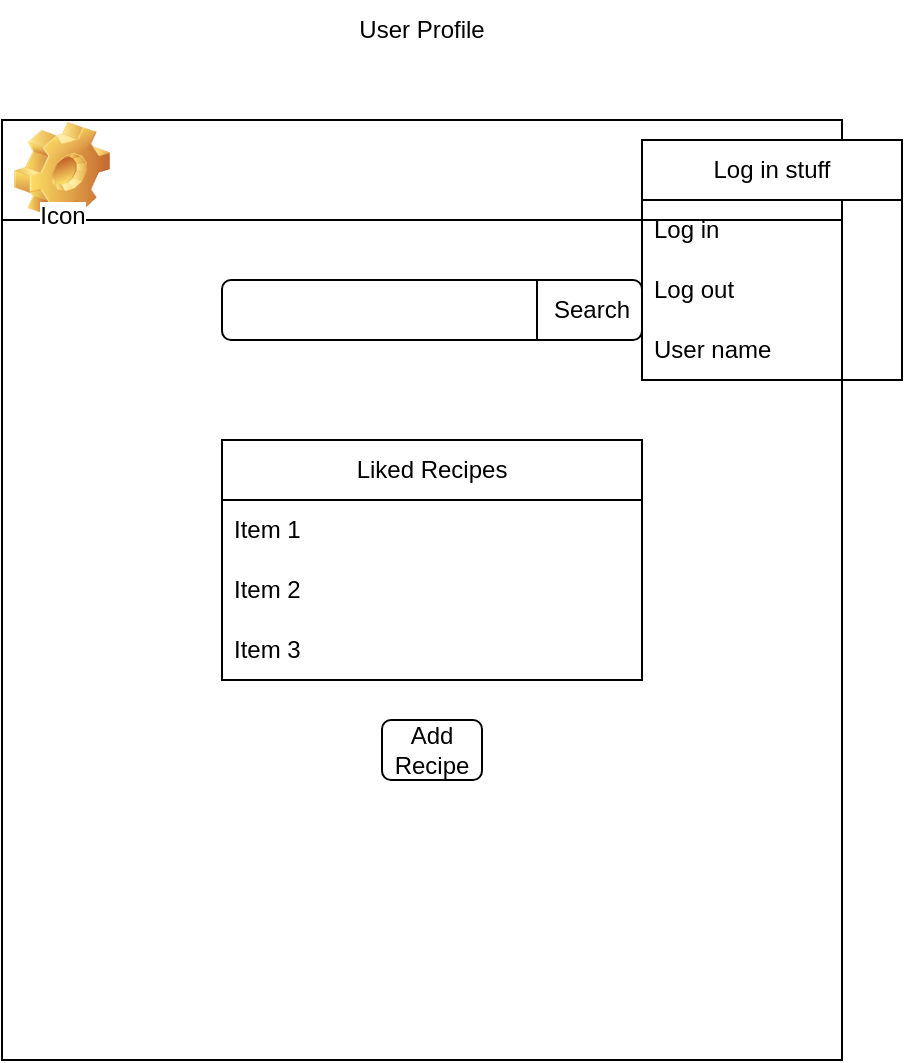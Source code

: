 <mxfile>
    <diagram id="M-L59E-GI4694zQ9ffNq" name="Page-1">
        <mxGraphModel dx="977" dy="598" grid="1" gridSize="10" guides="1" tooltips="1" connect="1" arrows="1" fold="1" page="1" pageScale="1" pageWidth="850" pageHeight="1100" math="0" shadow="0">
            <root>
                <mxCell id="0"/>
                <mxCell id="1" parent="0"/>
                <mxCell id="3" value="" style="rounded=0;whiteSpace=wrap;html=1;rotation=-90;" parent="1" vertex="1">
                    <mxGeometry x="155" y="155" width="470" height="420" as="geometry"/>
                </mxCell>
                <mxCell id="AtQhm9CQNnOVssbJMfPh-22" value="" style="rounded=0;whiteSpace=wrap;html=1;" parent="1" vertex="1">
                    <mxGeometry x="180" y="130" width="420" height="50" as="geometry"/>
                </mxCell>
                <mxCell id="4" value="" style="rounded=1;whiteSpace=wrap;html=1;" parent="1" vertex="1">
                    <mxGeometry x="290" y="210" width="210" height="30" as="geometry"/>
                </mxCell>
                <mxCell id="5" value="" style="endArrow=none;html=1;entryX=0.75;entryY=0;entryDx=0;entryDy=0;exitX=0.75;exitY=1;exitDx=0;exitDy=0;" parent="1" source="4" target="4" edge="1">
                    <mxGeometry width="50" height="50" relative="1" as="geometry">
                        <mxPoint x="340" y="340" as="sourcePoint"/>
                        <mxPoint x="390" y="290" as="targetPoint"/>
                    </mxGeometry>
                </mxCell>
                <mxCell id="6" value="Search" style="text;html=1;align=center;verticalAlign=middle;whiteSpace=wrap;rounded=0;" parent="1" vertex="1">
                    <mxGeometry x="440" y="210" width="70" height="30" as="geometry"/>
                </mxCell>
                <mxCell id="9" value="Liked Recipes" style="swimlane;fontStyle=0;childLayout=stackLayout;horizontal=1;startSize=30;horizontalStack=0;resizeParent=1;resizeParentMax=0;resizeLast=0;collapsible=1;marginBottom=0;whiteSpace=wrap;html=1;" parent="1" vertex="1">
                    <mxGeometry x="290" y="290" width="210" height="120" as="geometry"/>
                </mxCell>
                <mxCell id="10" value="Item 1" style="text;strokeColor=none;fillColor=none;align=left;verticalAlign=middle;spacingLeft=4;spacingRight=4;overflow=hidden;points=[[0,0.5],[1,0.5]];portConstraint=eastwest;rotatable=0;whiteSpace=wrap;html=1;" parent="9" vertex="1">
                    <mxGeometry y="30" width="210" height="30" as="geometry"/>
                </mxCell>
                <mxCell id="11" value="Item 2" style="text;strokeColor=none;fillColor=none;align=left;verticalAlign=middle;spacingLeft=4;spacingRight=4;overflow=hidden;points=[[0,0.5],[1,0.5]];portConstraint=eastwest;rotatable=0;whiteSpace=wrap;html=1;" parent="9" vertex="1">
                    <mxGeometry y="60" width="210" height="30" as="geometry"/>
                </mxCell>
                <mxCell id="12" value="Item 3" style="text;strokeColor=none;fillColor=none;align=left;verticalAlign=middle;spacingLeft=4;spacingRight=4;overflow=hidden;points=[[0,0.5],[1,0.5]];portConstraint=eastwest;rotatable=0;whiteSpace=wrap;html=1;" parent="9" vertex="1">
                    <mxGeometry y="90" width="210" height="30" as="geometry"/>
                </mxCell>
                <mxCell id="14" value="" style="rounded=1;whiteSpace=wrap;html=1;" parent="1" vertex="1">
                    <mxGeometry x="370" y="430" width="50" height="30" as="geometry"/>
                </mxCell>
                <mxCell id="16" value="Add Recipe" style="text;html=1;align=center;verticalAlign=middle;whiteSpace=wrap;rounded=0;" parent="1" vertex="1">
                    <mxGeometry x="365" y="430" width="60" height="30" as="geometry"/>
                </mxCell>
                <mxCell id="19" value="Log in stuff" style="swimlane;fontStyle=0;childLayout=stackLayout;horizontal=1;startSize=30;horizontalStack=0;resizeParent=1;resizeParentMax=0;resizeLast=0;collapsible=1;marginBottom=0;whiteSpace=wrap;html=1;" parent="1" vertex="1">
                    <mxGeometry x="500" y="140" width="130" height="120" as="geometry">
                        <mxRectangle x="490" y="140" width="100" height="30" as="alternateBounds"/>
                    </mxGeometry>
                </mxCell>
                <mxCell id="20" value="Log in" style="text;strokeColor=none;fillColor=none;align=left;verticalAlign=middle;spacingLeft=4;spacingRight=4;overflow=hidden;points=[[0,0.5],[1,0.5]];portConstraint=eastwest;rotatable=0;whiteSpace=wrap;html=1;" parent="19" vertex="1">
                    <mxGeometry y="30" width="130" height="30" as="geometry"/>
                </mxCell>
                <mxCell id="21" value="Log out" style="text;strokeColor=none;fillColor=none;align=left;verticalAlign=middle;spacingLeft=4;spacingRight=4;overflow=hidden;points=[[0,0.5],[1,0.5]];portConstraint=eastwest;rotatable=0;whiteSpace=wrap;html=1;" parent="19" vertex="1">
                    <mxGeometry y="60" width="130" height="30" as="geometry"/>
                </mxCell>
                <mxCell id="22" value="User name" style="text;strokeColor=none;fillColor=none;align=left;verticalAlign=middle;spacingLeft=4;spacingRight=4;overflow=hidden;points=[[0,0.5],[1,0.5]];portConstraint=eastwest;rotatable=0;whiteSpace=wrap;html=1;" parent="19" vertex="1">
                    <mxGeometry y="90" width="130" height="30" as="geometry"/>
                </mxCell>
                <mxCell id="lOH2LuaTSzc0WGJ6L8It-23" value="User Profile" style="text;html=1;align=center;verticalAlign=middle;whiteSpace=wrap;rounded=0;" parent="1" vertex="1">
                    <mxGeometry x="180" y="70" width="420" height="30" as="geometry"/>
                </mxCell>
                <mxCell id="sMnjjsq5BktW9kWy5cTe-22" value="Icon" style="icon;html=1;image=img/clipart/Gear_128x128.png;arcSize=0;" parent="1" vertex="1">
                    <mxGeometry x="200" y="150" width="20" height="10" as="geometry"/>
                </mxCell>
            </root>
        </mxGraphModel>
    </diagram>
    <diagram id="_M6uuXyHeBxnlFEKOqyL" name="Page-2">
        <mxGraphModel dx="427" dy="570" grid="1" gridSize="10" guides="1" tooltips="1" connect="1" arrows="1" fold="1" page="1" pageScale="1" pageWidth="850" pageHeight="1100" math="0" shadow="0">
            <root>
                <mxCell id="0"/>
                <mxCell id="1" parent="0"/>
                <mxCell id="SRypDuVwslyoCsqsW41t-1" value="" style="rounded=0;whiteSpace=wrap;html=1;" vertex="1" parent="1">
                    <mxGeometry x="200" y="120" width="360" height="440" as="geometry"/>
                </mxCell>
                <mxCell id="iyRh9R3h4dWmZBYf4WS2-1" value="Home Page" style="text;html=1;align=center;verticalAlign=middle;whiteSpace=wrap;rounded=0;" vertex="1" parent="1">
                    <mxGeometry x="200" y="40" width="360" height="30" as="geometry"/>
                </mxCell>
                <mxCell id="LCtsZHhHhtrtnIFDJCy3-1" value="" style="whiteSpace=wrap;html=1;aspect=fixed;" vertex="1" parent="1">
                    <mxGeometry x="290" y="210" width="190" height="190" as="geometry"/>
                </mxCell>
                <mxCell id="LCtsZHhHhtrtnIFDJCy3-2" value="" style="shape=flexArrow;endArrow=classic;html=1;width=14;endSize=2.67;" edge="1" parent="1">
                    <mxGeometry width="50" height="50" relative="1" as="geometry">
                        <mxPoint x="260" y="310" as="sourcePoint"/>
                        <mxPoint x="230" y="310" as="targetPoint"/>
                        <Array as="points">
                            <mxPoint x="240" y="310"/>
                        </Array>
                    </mxGeometry>
                </mxCell>
                <mxCell id="LCtsZHhHhtrtnIFDJCy3-8" value="skip" style="edgeLabel;html=1;align=center;verticalAlign=middle;resizable=0;points=[];" vertex="1" connectable="0" parent="LCtsZHhHhtrtnIFDJCy3-2">
                    <mxGeometry x="-0.076" y="-1" relative="1" as="geometry">
                        <mxPoint as="offset"/>
                    </mxGeometry>
                </mxCell>
                <mxCell id="LCtsZHhHhtrtnIFDJCy3-4" value="" style="shape=flexArrow;endArrow=classic;html=1;width=17.857;endSize=5.579;" edge="1" parent="1">
                    <mxGeometry width="50" height="50" relative="1" as="geometry">
                        <mxPoint x="500" y="310" as="sourcePoint"/>
                        <mxPoint x="530" y="310.1" as="targetPoint"/>
                    </mxGeometry>
                </mxCell>
                <mxCell id="LCtsZHhHhtrtnIFDJCy3-9" value="like" style="edgeLabel;html=1;align=center;verticalAlign=middle;resizable=0;points=[];" vertex="1" connectable="0" parent="LCtsZHhHhtrtnIFDJCy3-4">
                    <mxGeometry x="0.124" y="1" relative="1" as="geometry">
                        <mxPoint as="offset"/>
                    </mxGeometry>
                </mxCell>
                <mxCell id="LCtsZHhHhtrtnIFDJCy3-5" value="" style="shape=image;html=1;verticalLabelPosition=bottom;verticalAlign=top;imageAspect=1;aspect=fixed;image=img/clipart/Gear_128x128.png" vertex="1" parent="1">
                    <mxGeometry x="339.5" y="220" width="91" height="106.75" as="geometry"/>
                </mxCell>
                <mxCell id="LCtsZHhHhtrtnIFDJCy3-7" value="Recipe name" style="text;html=1;align=center;verticalAlign=middle;whiteSpace=wrap;rounded=0;" vertex="1" parent="1">
                    <mxGeometry x="355" y="340" width="60" height="30" as="geometry"/>
                </mxCell>
                <mxCell id="LCtsZHhHhtrtnIFDJCy3-10" value="" style="rounded=0;whiteSpace=wrap;html=1;" vertex="1" parent="1">
                    <mxGeometry x="200" y="120" width="360" height="40" as="geometry"/>
                </mxCell>
                <mxCell id="V0B5NWgLNqydhyVuOmM3-1" value="Log in stuff" style="swimlane;fontStyle=0;childLayout=stackLayout;horizontal=1;startSize=30;horizontalStack=0;resizeParent=1;resizeParentMax=0;resizeLast=0;collapsible=1;marginBottom=0;whiteSpace=wrap;html=1;" vertex="1" parent="1">
                    <mxGeometry x="480" y="130" width="130" height="150" as="geometry">
                        <mxRectangle x="450" y="125" width="100" height="30" as="alternateBounds"/>
                    </mxGeometry>
                </mxCell>
                <mxCell id="V0B5NWgLNqydhyVuOmM3-2" value="Log in" style="text;strokeColor=none;fillColor=none;align=left;verticalAlign=middle;spacingLeft=4;spacingRight=4;overflow=hidden;points=[[0,0.5],[1,0.5]];portConstraint=eastwest;rotatable=0;whiteSpace=wrap;html=1;" vertex="1" parent="V0B5NWgLNqydhyVuOmM3-1">
                    <mxGeometry y="30" width="130" height="30" as="geometry"/>
                </mxCell>
                <mxCell id="V0B5NWgLNqydhyVuOmM3-3" value="Log out" style="text;strokeColor=none;fillColor=none;align=left;verticalAlign=middle;spacingLeft=4;spacingRight=4;overflow=hidden;points=[[0,0.5],[1,0.5]];portConstraint=eastwest;rotatable=0;whiteSpace=wrap;html=1;" vertex="1" parent="V0B5NWgLNqydhyVuOmM3-1">
                    <mxGeometry y="60" width="130" height="30" as="geometry"/>
                </mxCell>
                <mxCell id="V0B5NWgLNqydhyVuOmM3-4" value="User name" style="text;strokeColor=none;fillColor=none;align=left;verticalAlign=middle;spacingLeft=4;spacingRight=4;overflow=hidden;points=[[0,0.5],[1,0.5]];portConstraint=eastwest;rotatable=0;whiteSpace=wrap;html=1;" vertex="1" parent="V0B5NWgLNqydhyVuOmM3-1">
                    <mxGeometry y="90" width="130" height="30" as="geometry"/>
                </mxCell>
                <mxCell id="mz-Bb0qC9taHGF9qVF_t-2" value="Sign up" style="text;strokeColor=none;fillColor=none;align=left;verticalAlign=middle;spacingLeft=4;spacingRight=4;overflow=hidden;points=[[0,0.5],[1,0.5]];portConstraint=eastwest;rotatable=0;whiteSpace=wrap;html=1;" vertex="1" parent="V0B5NWgLNqydhyVuOmM3-1">
                    <mxGeometry y="120" width="130" height="30" as="geometry"/>
                </mxCell>
                <mxCell id="mz-Bb0qC9taHGF9qVF_t-1" value="Icon" style="icon;html=1;image=img/clipart/Gear_128x128.png;arcSize=0;" vertex="1" parent="1">
                    <mxGeometry x="210" y="140" width="10" height="10" as="geometry"/>
                </mxCell>
            </root>
        </mxGraphModel>
    </diagram>
    <diagram id="qiX_k7fWRzXqmGggUtIr" name="Page-3">
        <mxGraphModel dx="448" dy="598" grid="1" gridSize="10" guides="1" tooltips="1" connect="1" arrows="1" fold="1" page="1" pageScale="1" pageWidth="850" pageHeight="1100" math="0" shadow="0">
            <root>
                <mxCell id="0"/>
                <mxCell id="1" parent="0"/>
                <mxCell id="0a_6GytLXrHyWoTUpll7-1" value="" style="rounded=0;whiteSpace=wrap;html=1;" vertex="1" parent="1">
                    <mxGeometry x="200" y="120" width="360" height="440" as="geometry"/>
                </mxCell>
                <mxCell id="yJByH_AozXoyh6umeDMP-1" value="Registration Page" style="text;html=1;align=center;verticalAlign=middle;whiteSpace=wrap;rounded=0;" vertex="1" parent="1">
                    <mxGeometry x="200" y="50" width="360" height="30" as="geometry"/>
                </mxCell>
                <mxCell id="khxHfA3EF2mtHDd0-JNx-2" value="" style="rounded=0;whiteSpace=wrap;html=1;" vertex="1" parent="1">
                    <mxGeometry x="200" y="120" width="360" height="40" as="geometry"/>
                </mxCell>
                <mxCell id="khxHfA3EF2mtHDd0-JNx-4" value="" style="rounded=1;whiteSpace=wrap;html=1;" vertex="1" parent="1">
                    <mxGeometry x="230" y="190" width="300" height="170" as="geometry"/>
                </mxCell>
                <mxCell id="pdk2zjZ4TF8ZM92B7hRV-5" value="Icon" style="icon;html=1;image=img/clipart/Gear_128x128.png;arcSize=50;" vertex="1" parent="1">
                    <mxGeometry x="210" y="140" width="10" height="10" as="geometry"/>
                </mxCell>
                <mxCell id="pdk2zjZ4TF8ZM92B7hRV-9" style="edgeStyle=none;html=1;exitX=0.5;exitY=0;exitDx=0;exitDy=0;" edge="1" parent="1" source="pdk2zjZ4TF8ZM92B7hRV-8" target="khxHfA3EF2mtHDd0-JNx-4">
                    <mxGeometry relative="1" as="geometry"/>
                </mxCell>
                <mxCell id="pdk2zjZ4TF8ZM92B7hRV-8" value="Registration card" style="text;html=1;align=center;verticalAlign=middle;whiteSpace=wrap;rounded=0;" vertex="1" parent="1">
                    <mxGeometry x="350" y="430" width="60" height="30" as="geometry"/>
                </mxCell>
                <mxCell id="pdk2zjZ4TF8ZM92B7hRV-11" value="username" style="rounded=0;whiteSpace=wrap;html=1;" vertex="1" parent="1">
                    <mxGeometry x="245" y="210" width="270" height="20" as="geometry"/>
                </mxCell>
                <mxCell id="pdk2zjZ4TF8ZM92B7hRV-12" value="email" style="rounded=0;whiteSpace=wrap;html=1;" vertex="1" parent="1">
                    <mxGeometry x="245" y="240" width="270" height="20" as="geometry"/>
                </mxCell>
                <mxCell id="pdk2zjZ4TF8ZM92B7hRV-13" value="password" style="rounded=0;whiteSpace=wrap;html=1;" vertex="1" parent="1">
                    <mxGeometry x="245" y="270" width="270" height="20" as="geometry"/>
                </mxCell>
                <mxCell id="pdk2zjZ4TF8ZM92B7hRV-14" value="enter" style="rounded=1;whiteSpace=wrap;html=1;" vertex="1" parent="1">
                    <mxGeometry x="330" y="310" width="100" height="40" as="geometry"/>
                </mxCell>
                <mxCell id="pdk2zjZ4TF8ZM92B7hRV-1" value="Log in stuff" style="swimlane;fontStyle=0;childLayout=stackLayout;horizontal=1;startSize=30;horizontalStack=0;resizeParent=1;resizeParentMax=0;resizeLast=0;collapsible=1;marginBottom=0;whiteSpace=wrap;html=1;" vertex="1" parent="1">
                    <mxGeometry x="530" y="120" width="130" height="150" as="geometry">
                        <mxRectangle x="430" y="125" width="100" height="30" as="alternateBounds"/>
                    </mxGeometry>
                </mxCell>
                <mxCell id="pdk2zjZ4TF8ZM92B7hRV-2" value="Log in" style="text;strokeColor=none;fillColor=none;align=left;verticalAlign=middle;spacingLeft=4;spacingRight=4;overflow=hidden;points=[[0,0.5],[1,0.5]];portConstraint=eastwest;rotatable=0;whiteSpace=wrap;html=1;" vertex="1" parent="pdk2zjZ4TF8ZM92B7hRV-1">
                    <mxGeometry y="30" width="130" height="30" as="geometry"/>
                </mxCell>
                <mxCell id="pdk2zjZ4TF8ZM92B7hRV-3" value="Log out" style="text;strokeColor=none;fillColor=none;align=left;verticalAlign=middle;spacingLeft=4;spacingRight=4;overflow=hidden;points=[[0,0.5],[1,0.5]];portConstraint=eastwest;rotatable=0;whiteSpace=wrap;html=1;" vertex="1" parent="pdk2zjZ4TF8ZM92B7hRV-1">
                    <mxGeometry y="60" width="130" height="30" as="geometry"/>
                </mxCell>
                <mxCell id="pdk2zjZ4TF8ZM92B7hRV-4" value="User name" style="text;strokeColor=none;fillColor=none;align=left;verticalAlign=middle;spacingLeft=4;spacingRight=4;overflow=hidden;points=[[0,0.5],[1,0.5]];portConstraint=eastwest;rotatable=0;whiteSpace=wrap;html=1;" vertex="1" parent="pdk2zjZ4TF8ZM92B7hRV-1">
                    <mxGeometry y="90" width="130" height="30" as="geometry"/>
                </mxCell>
                <mxCell id="QERZxwarP_Pu5w-lY0QA-1" value="Sign up" style="text;strokeColor=none;fillColor=none;align=left;verticalAlign=middle;spacingLeft=4;spacingRight=4;overflow=hidden;points=[[0,0.5],[1,0.5]];portConstraint=eastwest;rotatable=0;whiteSpace=wrap;html=1;" vertex="1" parent="pdk2zjZ4TF8ZM92B7hRV-1">
                    <mxGeometry y="120" width="130" height="30" as="geometry"/>
                </mxCell>
            </root>
        </mxGraphModel>
    </diagram>
    <diagram id="7rCiLUAlM8Ko0BAHMW-j" name="Page-4">
        <mxGraphModel dx="977" dy="598" grid="1" gridSize="10" guides="1" tooltips="1" connect="1" arrows="1" fold="1" page="1" pageScale="1" pageWidth="850" pageHeight="1100" math="0" shadow="0">
            <root>
                <mxCell id="0"/>
                <mxCell id="1" parent="0"/>
                <mxCell id="zt1pNw3lDH4mCdSik3VB-8" style="edgeStyle=none;html=1;entryX=0.5;entryY=1;entryDx=0;entryDy=0;" parent="1" edge="1">
                    <mxGeometry relative="1" as="geometry">
                        <mxPoint x="360" y="180" as="sourcePoint"/>
                        <mxPoint x="360" y="180" as="targetPoint"/>
                    </mxGeometry>
                </mxCell>
                <mxCell id="zt1pNw3lDH4mCdSik3VB-10" value="Web Database" style="text;html=1;align=center;verticalAlign=middle;whiteSpace=wrap;rounded=0;" parent="1" vertex="1">
                    <mxGeometry x="160" y="80" width="400" height="30" as="geometry"/>
                </mxCell>
                <mxCell id="zt1pNw3lDH4mCdSik3VB-11" value="User" style="swimlane;fontStyle=0;childLayout=stackLayout;horizontal=1;startSize=30;horizontalStack=0;resizeParent=1;resizeParentMax=0;resizeLast=0;collapsible=1;marginBottom=0;whiteSpace=wrap;html=1;" parent="1" vertex="1">
                    <mxGeometry x="100" y="150" width="140" height="150" as="geometry"/>
                </mxCell>
                <mxCell id="zt1pNw3lDH4mCdSik3VB-12" value="&lt;u&gt;user_ID&lt;/u&gt;" style="text;strokeColor=none;fillColor=none;align=left;verticalAlign=middle;spacingLeft=4;spacingRight=4;overflow=hidden;points=[[0,0.5],[1,0.5]];portConstraint=eastwest;rotatable=0;whiteSpace=wrap;html=1;" parent="zt1pNw3lDH4mCdSik3VB-11" vertex="1">
                    <mxGeometry y="30" width="140" height="30" as="geometry"/>
                </mxCell>
                <mxCell id="zt1pNw3lDH4mCdSik3VB-13" value="name" style="text;strokeColor=none;fillColor=none;align=left;verticalAlign=middle;spacingLeft=4;spacingRight=4;overflow=hidden;points=[[0,0.5],[1,0.5]];portConstraint=eastwest;rotatable=0;whiteSpace=wrap;html=1;" parent="zt1pNw3lDH4mCdSik3VB-11" vertex="1">
                    <mxGeometry y="60" width="140" height="30" as="geometry"/>
                </mxCell>
                <mxCell id="zt1pNw3lDH4mCdSik3VB-14" value="email" style="text;strokeColor=none;fillColor=none;align=left;verticalAlign=middle;spacingLeft=4;spacingRight=4;overflow=hidden;points=[[0,0.5],[1,0.5]];portConstraint=eastwest;rotatable=0;whiteSpace=wrap;html=1;" parent="zt1pNw3lDH4mCdSik3VB-11" vertex="1">
                    <mxGeometry y="90" width="140" height="30" as="geometry"/>
                </mxCell>
                <mxCell id="zt1pNw3lDH4mCdSik3VB-25" value="password" style="text;strokeColor=none;fillColor=none;align=left;verticalAlign=middle;spacingLeft=4;spacingRight=4;overflow=hidden;points=[[0,0.5],[1,0.5]];portConstraint=eastwest;rotatable=0;whiteSpace=wrap;html=1;" parent="zt1pNw3lDH4mCdSik3VB-11" vertex="1">
                    <mxGeometry y="120" width="140" height="30" as="geometry"/>
                </mxCell>
                <mxCell id="zt1pNw3lDH4mCdSik3VB-15" value="recipe" style="swimlane;fontStyle=0;childLayout=stackLayout;horizontal=1;startSize=30;horizontalStack=0;resizeParent=1;resizeParentMax=0;resizeLast=0;collapsible=1;marginBottom=0;whiteSpace=wrap;html=1;" parent="1" vertex="1">
                    <mxGeometry x="290" y="150" width="140" height="180" as="geometry"/>
                </mxCell>
                <mxCell id="zt1pNw3lDH4mCdSik3VB-16" value="&lt;u&gt;recipe_ID&lt;/u&gt;" style="text;strokeColor=none;fillColor=none;align=left;verticalAlign=middle;spacingLeft=4;spacingRight=4;overflow=hidden;points=[[0,0.5],[1,0.5]];portConstraint=eastwest;rotatable=0;whiteSpace=wrap;html=1;" parent="zt1pNw3lDH4mCdSik3VB-15" vertex="1">
                    <mxGeometry y="30" width="140" height="30" as="geometry"/>
                </mxCell>
                <mxCell id="zt1pNw3lDH4mCdSik3VB-17" value="name" style="text;strokeColor=none;fillColor=none;align=left;verticalAlign=middle;spacingLeft=4;spacingRight=4;overflow=hidden;points=[[0,0.5],[1,0.5]];portConstraint=eastwest;rotatable=0;whiteSpace=wrap;html=1;" parent="zt1pNw3lDH4mCdSik3VB-15" vertex="1">
                    <mxGeometry y="60" width="140" height="30" as="geometry"/>
                </mxCell>
                <mxCell id="zt1pNw3lDH4mCdSik3VB-18" value="text" style="text;strokeColor=none;fillColor=none;align=left;verticalAlign=middle;spacingLeft=4;spacingRight=4;overflow=hidden;points=[[0,0.5],[1,0.5]];portConstraint=eastwest;rotatable=0;whiteSpace=wrap;html=1;" parent="zt1pNw3lDH4mCdSik3VB-15" vertex="1">
                    <mxGeometry y="90" width="140" height="30" as="geometry"/>
                </mxCell>
                <mxCell id="zt1pNw3lDH4mCdSik3VB-23" value="image_path" style="text;strokeColor=none;fillColor=none;align=left;verticalAlign=middle;spacingLeft=4;spacingRight=4;overflow=hidden;points=[[0,0.5],[1,0.5]];portConstraint=eastwest;rotatable=0;whiteSpace=wrap;html=1;" parent="zt1pNw3lDH4mCdSik3VB-15" vertex="1">
                    <mxGeometry y="120" width="140" height="30" as="geometry"/>
                </mxCell>
                <mxCell id="zt1pNw3lDH4mCdSik3VB-24" value="user_ID" style="text;strokeColor=none;fillColor=none;align=left;verticalAlign=middle;spacingLeft=4;spacingRight=4;overflow=hidden;points=[[0,0.5],[1,0.5]];portConstraint=eastwest;rotatable=0;whiteSpace=wrap;html=1;" parent="zt1pNw3lDH4mCdSik3VB-15" vertex="1">
                    <mxGeometry y="150" width="140" height="30" as="geometry"/>
                </mxCell>
                <mxCell id="zt1pNw3lDH4mCdSik3VB-19" value="saved" style="swimlane;fontStyle=0;childLayout=stackLayout;horizontal=1;startSize=30;horizontalStack=0;resizeParent=1;resizeParentMax=0;resizeLast=0;collapsible=1;marginBottom=0;whiteSpace=wrap;html=1;" parent="1" vertex="1">
                    <mxGeometry x="460" y="150" width="140" height="90" as="geometry"/>
                </mxCell>
                <mxCell id="zt1pNw3lDH4mCdSik3VB-20" value="&lt;u&gt;recipe_ID&lt;/u&gt;" style="text;strokeColor=none;fillColor=none;align=left;verticalAlign=middle;spacingLeft=4;spacingRight=4;overflow=hidden;points=[[0,0.5],[1,0.5]];portConstraint=eastwest;rotatable=0;whiteSpace=wrap;html=1;" parent="zt1pNw3lDH4mCdSik3VB-19" vertex="1">
                    <mxGeometry y="30" width="140" height="30" as="geometry"/>
                </mxCell>
                <mxCell id="zt1pNw3lDH4mCdSik3VB-21" value="&lt;u&gt;user_ID&lt;/u&gt;" style="text;strokeColor=none;fillColor=none;align=left;verticalAlign=middle;spacingLeft=4;spacingRight=4;overflow=hidden;points=[[0,0.5],[1,0.5]];portConstraint=eastwest;rotatable=0;whiteSpace=wrap;html=1;" parent="zt1pNw3lDH4mCdSik3VB-19" vertex="1">
                    <mxGeometry y="60" width="140" height="30" as="geometry"/>
                </mxCell>
                <mxCell id="zt1pNw3lDH4mCdSik3VB-26" style="edgeStyle=orthogonalEdgeStyle;html=1;exitX=1;exitY=0.5;exitDx=0;exitDy=0;entryX=0;entryY=0.5;entryDx=0;entryDy=0;" parent="1" source="zt1pNw3lDH4mCdSik3VB-12" target="zt1pNw3lDH4mCdSik3VB-21" edge="1">
                    <mxGeometry relative="1" as="geometry">
                        <Array as="points">
                            <mxPoint x="270" y="195"/>
                            <mxPoint x="270" y="350"/>
                            <mxPoint x="440" y="350"/>
                            <mxPoint x="440" y="225"/>
                        </Array>
                    </mxGeometry>
                </mxCell>
                <mxCell id="zt1pNw3lDH4mCdSik3VB-27" style="edgeStyle=orthogonalEdgeStyle;html=1;entryX=0;entryY=0.5;entryDx=0;entryDy=0;exitX=1;exitY=0.5;exitDx=0;exitDy=0;" parent="1" source="zt1pNw3lDH4mCdSik3VB-12" target="zt1pNw3lDH4mCdSik3VB-24" edge="1">
                    <mxGeometry relative="1" as="geometry">
                        <mxPoint x="300" y="440" as="sourcePoint"/>
                        <Array as="points">
                            <mxPoint x="270" y="195"/>
                            <mxPoint x="270" y="315"/>
                        </Array>
                    </mxGeometry>
                </mxCell>
                <mxCell id="zt1pNw3lDH4mCdSik3VB-28" style="edgeStyle=orthogonalEdgeStyle;html=1;exitX=1;exitY=0.5;exitDx=0;exitDy=0;entryX=0;entryY=0.5;entryDx=0;entryDy=0;" parent="1" source="zt1pNw3lDH4mCdSik3VB-16" target="zt1pNw3lDH4mCdSik3VB-20" edge="1">
                    <mxGeometry relative="1" as="geometry"/>
                </mxCell>
            </root>
        </mxGraphModel>
    </diagram>
    <diagram id="9qk7IT0bwnaM-niD59-D" name="Page-5">
        <mxGraphModel dx="977" dy="598" grid="1" gridSize="10" guides="1" tooltips="1" connect="1" arrows="1" fold="1" page="1" pageScale="1" pageWidth="850" pageHeight="1100" math="0" shadow="0">
            <root>
                <mxCell id="0"/>
                <mxCell id="1" parent="0"/>
                <mxCell id="9__AHn7K_RIyw4fZII-F-1" value="" style="whiteSpace=wrap;html=1;aspect=fixed;" parent="1" vertex="1">
                    <mxGeometry x="20" y="100" width="580" height="580" as="geometry"/>
                </mxCell>
                <mxCell id="9__AHn7K_RIyw4fZII-F-2" value="" style="rounded=0;whiteSpace=wrap;html=1;fillColor=#dae8fc;strokeColor=#6c8ebf;" parent="1" vertex="1">
                    <mxGeometry x="100" y="170" width="420" height="70" as="geometry"/>
                </mxCell>
                <mxCell id="9__AHn7K_RIyw4fZII-F-3" value="Logical Layer&lt;div&gt;(what data is stored)&lt;/div&gt;" style="rounded=0;whiteSpace=wrap;html=1;fillColor=#dae8fc;strokeColor=#6c8ebf;" parent="1" vertex="1">
                    <mxGeometry x="250" y="330" width="120" height="60" as="geometry"/>
                </mxCell>
                <mxCell id="9__AHn7K_RIyw4fZII-F-4" value="Physical Layer&lt;div&gt;(files, indexes)&lt;/div&gt;" style="rounded=0;whiteSpace=wrap;html=1;fillColor=#dae8fc;strokeColor=#6c8ebf;" parent="1" vertex="1">
                    <mxGeometry x="250" y="450" width="120" height="60" as="geometry"/>
                </mxCell>
                <mxCell id="9__AHn7K_RIyw4fZII-F-5" value="" style="endArrow=none;html=1;exitX=0.5;exitY=0;exitDx=0;exitDy=0;entryX=0.5;entryY=1;entryDx=0;entryDy=0;" parent="1" source="9__AHn7K_RIyw4fZII-F-4" target="9__AHn7K_RIyw4fZII-F-3" edge="1">
                    <mxGeometry width="50" height="50" relative="1" as="geometry">
                        <mxPoint x="290" y="430" as="sourcePoint"/>
                        <mxPoint x="340" y="380" as="targetPoint"/>
                    </mxGeometry>
                </mxCell>
                <mxCell id="9__AHn7K_RIyw4fZII-F-6" value="" style="endArrow=none;html=1;exitX=0.5;exitY=1;exitDx=0;exitDy=0;entryX=0.5;entryY=0;entryDx=0;entryDy=0;" parent="1" source="9__AHn7K_RIyw4fZII-F-2" target="9__AHn7K_RIyw4fZII-F-3" edge="1">
                    <mxGeometry width="50" height="50" relative="1" as="geometry">
                        <mxPoint x="290" y="430" as="sourcePoint"/>
                        <mxPoint x="340" y="380" as="targetPoint"/>
                    </mxGeometry>
                </mxCell>
                <mxCell id="9__AHn7K_RIyw4fZII-F-7" value="view 1&lt;div&gt;(naive user)&lt;/div&gt;" style="rounded=0;whiteSpace=wrap;html=1;fillColor=#d5e8d4;strokeColor=#82b366;" parent="1" vertex="1">
                    <mxGeometry x="110" y="175" width="120" height="60" as="geometry"/>
                </mxCell>
                <mxCell id="9__AHn7K_RIyw4fZII-F-8" value="view 2&lt;div&gt;(administrator)&lt;/div&gt;" style="rounded=0;whiteSpace=wrap;html=1;fillColor=#d5e8d4;strokeColor=#82b366;" parent="1" vertex="1">
                    <mxGeometry x="250" y="175" width="120" height="60" as="geometry"/>
                </mxCell>
                <mxCell id="9__AHn7K_RIyw4fZII-F-9" value="view n" style="rounded=0;whiteSpace=wrap;html=1;fillColor=#d5e8d4;strokeColor=#82b366;" parent="1" vertex="1">
                    <mxGeometry x="390" y="175" width="120" height="60" as="geometry"/>
                </mxCell>
                <mxCell id="9__AHn7K_RIyw4fZII-F-10" value="Users&lt;span style=&quot;background-color: transparent;&quot;&gt;&amp;nbsp;&lt;/span&gt;" style="text;html=1;align=center;verticalAlign=middle;whiteSpace=wrap;rounded=0;" parent="1" vertex="1">
                    <mxGeometry x="530" y="190" width="60" height="30" as="geometry"/>
                </mxCell>
                <mxCell id="9__AHn7K_RIyw4fZII-F-11" value="Designer" style="text;html=1;align=center;verticalAlign=middle;whiteSpace=wrap;rounded=0;" parent="1" vertex="1">
                    <mxGeometry x="530" y="345" width="60" height="30" as="geometry"/>
                </mxCell>
                <mxCell id="9__AHn7K_RIyw4fZII-F-12" value="DBA" style="text;html=1;align=center;verticalAlign=middle;whiteSpace=wrap;rounded=0;" parent="1" vertex="1">
                    <mxGeometry x="530" y="465" width="60" height="30" as="geometry"/>
                </mxCell>
                <mxCell id="9__AHn7K_RIyw4fZII-F-13" value="" style="endArrow=classic;html=1;exitX=0;exitY=0.5;exitDx=0;exitDy=0;" parent="1" source="9__AHn7K_RIyw4fZII-F-12" target="9__AHn7K_RIyw4fZII-F-4" edge="1">
                    <mxGeometry width="50" height="50" relative="1" as="geometry">
                        <mxPoint x="290" y="430" as="sourcePoint"/>
                        <mxPoint x="340" y="380" as="targetPoint"/>
                    </mxGeometry>
                </mxCell>
                <mxCell id="9__AHn7K_RIyw4fZII-F-14" value="" style="endArrow=classic;html=1;exitX=0;exitY=0.5;exitDx=0;exitDy=0;entryX=1;entryY=0.5;entryDx=0;entryDy=0;" parent="1" source="9__AHn7K_RIyw4fZII-F-11" target="9__AHn7K_RIyw4fZII-F-3" edge="1">
                    <mxGeometry width="50" height="50" relative="1" as="geometry">
                        <mxPoint x="290" y="430" as="sourcePoint"/>
                        <mxPoint x="340" y="380" as="targetPoint"/>
                    </mxGeometry>
                </mxCell>
                <mxCell id="9__AHn7K_RIyw4fZII-F-15" value="" style="endArrow=classic;html=1;entryX=1;entryY=0.5;entryDx=0;entryDy=0;exitX=0;exitY=0.5;exitDx=0;exitDy=0;" parent="1" source="9__AHn7K_RIyw4fZII-F-10" target="9__AHn7K_RIyw4fZII-F-2" edge="1">
                    <mxGeometry width="50" height="50" relative="1" as="geometry">
                        <mxPoint x="290" y="430" as="sourcePoint"/>
                        <mxPoint x="340" y="380" as="targetPoint"/>
                    </mxGeometry>
                </mxCell>
                <mxCell id="9__AHn7K_RIyw4fZII-F-16" value="Three levels of data abstraction" style="text;html=1;align=center;verticalAlign=middle;whiteSpace=wrap;rounded=0;" parent="1" vertex="1">
                    <mxGeometry x="100" y="120" width="420" height="30" as="geometry"/>
                </mxCell>
            </root>
        </mxGraphModel>
    </diagram>
</mxfile>